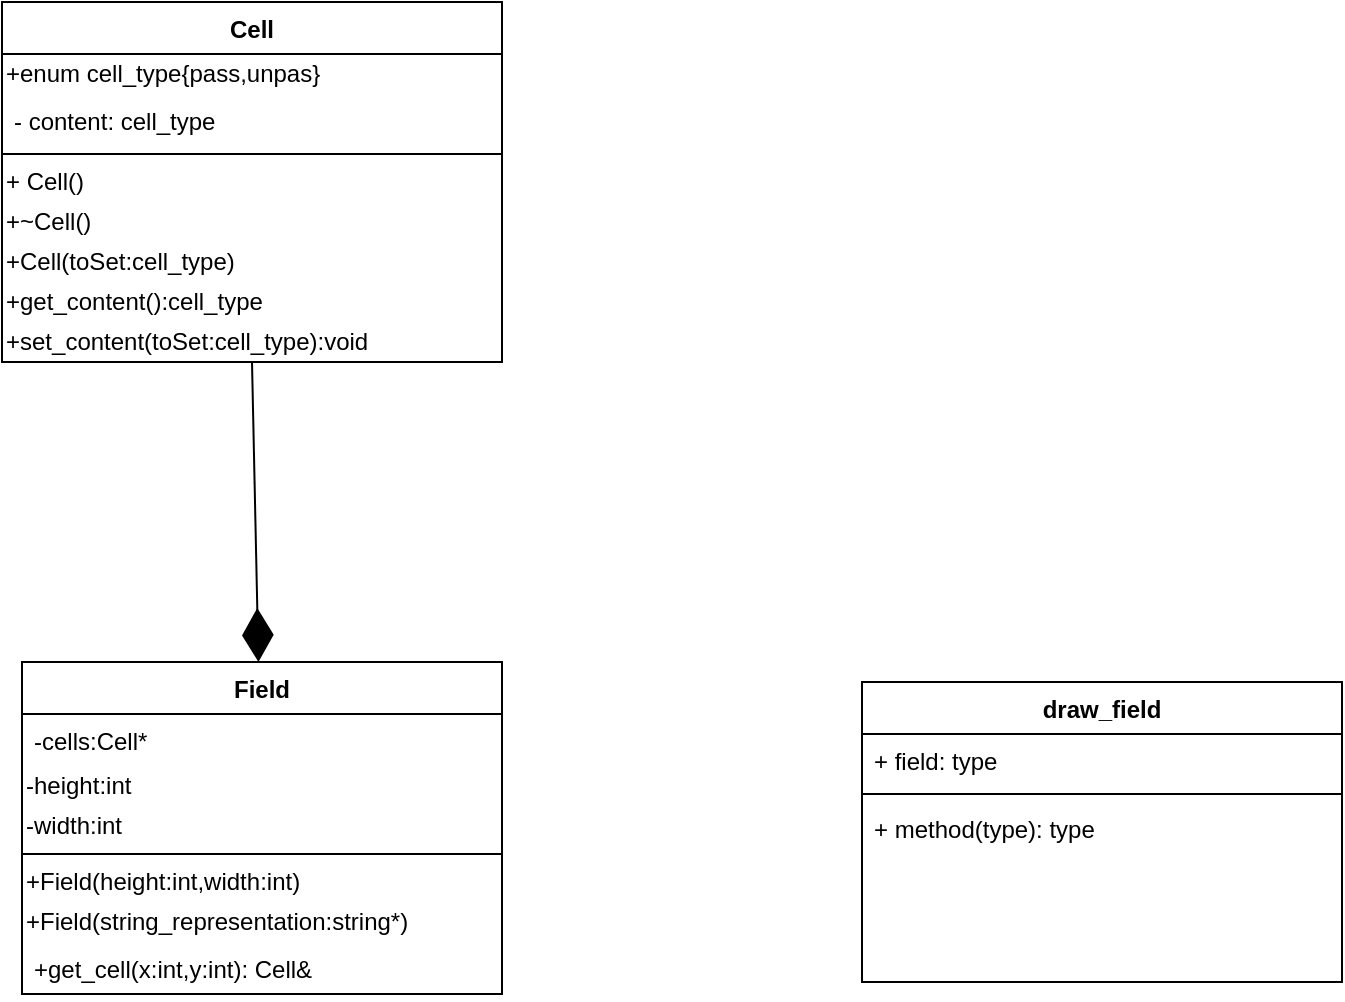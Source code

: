 <mxfile version="13.10.4" type="github">
  <diagram name="Page-1" id="e7e014a7-5840-1c2e-5031-d8a46d1fe8dd">
    <mxGraphModel dx="668" dy="406" grid="1" gridSize="10" guides="1" tooltips="1" connect="1" arrows="1" fold="1" page="1" pageScale="1" pageWidth="1169" pageHeight="826" background="#ffffff" math="0" shadow="0">
      <root>
        <mxCell id="0" />
        <mxCell id="1" parent="0" />
        <mxCell id="MpmSZw6heoh9v0yhd0qV-53" value="Cell" style="swimlane;fontStyle=1;align=center;verticalAlign=top;childLayout=stackLayout;horizontal=1;startSize=26;horizontalStack=0;resizeParent=1;resizeParentMax=0;resizeLast=0;collapsible=1;marginBottom=0;" vertex="1" parent="1">
          <mxGeometry x="70" y="220" width="250" height="180" as="geometry" />
        </mxCell>
        <mxCell id="MpmSZw6heoh9v0yhd0qV-70" value="&lt;div align=&quot;left&quot;&gt;+enum cell_type{pass,unpas}&lt;/div&gt;" style="text;html=1;strokeColor=none;fillColor=none;align=left;verticalAlign=middle;whiteSpace=wrap;rounded=0;" vertex="1" parent="MpmSZw6heoh9v0yhd0qV-53">
          <mxGeometry y="26" width="250" height="20" as="geometry" />
        </mxCell>
        <mxCell id="MpmSZw6heoh9v0yhd0qV-54" value="- content: cell_type" style="text;strokeColor=none;fillColor=none;align=left;verticalAlign=top;spacingLeft=4;spacingRight=4;overflow=hidden;rotatable=0;points=[[0,0.5],[1,0.5]];portConstraint=eastwest;" vertex="1" parent="MpmSZw6heoh9v0yhd0qV-53">
          <mxGeometry y="46" width="250" height="26" as="geometry" />
        </mxCell>
        <mxCell id="MpmSZw6heoh9v0yhd0qV-55" value="" style="line;strokeWidth=1;fillColor=none;align=left;verticalAlign=middle;spacingTop=-1;spacingLeft=3;spacingRight=3;rotatable=0;labelPosition=right;points=[];portConstraint=eastwest;" vertex="1" parent="MpmSZw6heoh9v0yhd0qV-53">
          <mxGeometry y="72" width="250" height="8" as="geometry" />
        </mxCell>
        <mxCell id="MpmSZw6heoh9v0yhd0qV-74" value="&lt;div align=&quot;left&quot;&gt;+ Cell()&lt;/div&gt;" style="text;html=1;strokeColor=none;fillColor=none;align=left;verticalAlign=middle;whiteSpace=wrap;rounded=0;" vertex="1" parent="MpmSZw6heoh9v0yhd0qV-53">
          <mxGeometry y="80" width="250" height="20" as="geometry" />
        </mxCell>
        <mxCell id="MpmSZw6heoh9v0yhd0qV-67" value="&lt;div align=&quot;left&quot;&gt;+~Cell()&lt;/div&gt;" style="text;html=1;strokeColor=none;fillColor=none;align=left;verticalAlign=middle;whiteSpace=wrap;rounded=0;" vertex="1" parent="MpmSZw6heoh9v0yhd0qV-53">
          <mxGeometry y="100" width="250" height="20" as="geometry" />
        </mxCell>
        <mxCell id="MpmSZw6heoh9v0yhd0qV-66" value="&lt;div align=&quot;left&quot;&gt;+Cell(toSet:cell_type)&lt;/div&gt;" style="text;html=1;strokeColor=none;fillColor=none;align=left;verticalAlign=middle;whiteSpace=wrap;rounded=0;" vertex="1" parent="MpmSZw6heoh9v0yhd0qV-53">
          <mxGeometry y="120" width="250" height="20" as="geometry" />
        </mxCell>
        <mxCell id="MpmSZw6heoh9v0yhd0qV-69" value="&lt;div align=&quot;left&quot;&gt;+get_content():cell_type&lt;/div&gt;" style="text;html=1;strokeColor=none;fillColor=none;align=left;verticalAlign=middle;whiteSpace=wrap;rounded=0;" vertex="1" parent="MpmSZw6heoh9v0yhd0qV-53">
          <mxGeometry y="140" width="250" height="20" as="geometry" />
        </mxCell>
        <mxCell id="MpmSZw6heoh9v0yhd0qV-75" value="&lt;div align=&quot;left&quot;&gt;+set_content(toSet:cell_type):void&lt;br&gt;&lt;/div&gt;" style="text;html=1;strokeColor=none;fillColor=none;align=left;verticalAlign=middle;whiteSpace=wrap;rounded=0;" vertex="1" parent="MpmSZw6heoh9v0yhd0qV-53">
          <mxGeometry y="160" width="250" height="20" as="geometry" />
        </mxCell>
        <mxCell id="MpmSZw6heoh9v0yhd0qV-57" value="Field" style="swimlane;fontStyle=1;align=center;verticalAlign=top;childLayout=stackLayout;horizontal=1;startSize=26;horizontalStack=0;resizeParent=1;resizeParentMax=0;resizeLast=0;collapsible=1;marginBottom=0;" vertex="1" parent="1">
          <mxGeometry x="80" y="550" width="240" height="166" as="geometry" />
        </mxCell>
        <mxCell id="MpmSZw6heoh9v0yhd0qV-58" value="-cells:Cell*" style="text;strokeColor=none;fillColor=none;align=left;verticalAlign=top;spacingLeft=4;spacingRight=4;overflow=hidden;rotatable=0;points=[[0,0.5],[1,0.5]];portConstraint=eastwest;" vertex="1" parent="MpmSZw6heoh9v0yhd0qV-57">
          <mxGeometry y="26" width="240" height="26" as="geometry" />
        </mxCell>
        <mxCell id="MpmSZw6heoh9v0yhd0qV-64" value="&lt;div align=&quot;left&quot;&gt;-height:int&lt;br&gt;&lt;/div&gt;" style="text;html=1;strokeColor=none;fillColor=none;align=left;verticalAlign=middle;whiteSpace=wrap;rounded=0;" vertex="1" parent="MpmSZw6heoh9v0yhd0qV-57">
          <mxGeometry y="52" width="240" height="20" as="geometry" />
        </mxCell>
        <mxCell id="MpmSZw6heoh9v0yhd0qV-65" value="&lt;div align=&quot;left&quot;&gt;-width:int&lt;/div&gt;" style="text;html=1;strokeColor=none;fillColor=none;align=left;verticalAlign=middle;whiteSpace=wrap;rounded=0;" vertex="1" parent="MpmSZw6heoh9v0yhd0qV-57">
          <mxGeometry y="72" width="240" height="20" as="geometry" />
        </mxCell>
        <mxCell id="MpmSZw6heoh9v0yhd0qV-59" value="" style="line;strokeWidth=1;fillColor=none;align=left;verticalAlign=middle;spacingTop=-1;spacingLeft=3;spacingRight=3;rotatable=0;labelPosition=right;points=[];portConstraint=eastwest;" vertex="1" parent="MpmSZw6heoh9v0yhd0qV-57">
          <mxGeometry y="92" width="240" height="8" as="geometry" />
        </mxCell>
        <mxCell id="MpmSZw6heoh9v0yhd0qV-81" value="&lt;div align=&quot;left&quot;&gt;+Field(height:int,width:int)&lt;/div&gt;" style="text;html=1;strokeColor=none;fillColor=none;align=left;verticalAlign=middle;whiteSpace=wrap;rounded=0;" vertex="1" parent="MpmSZw6heoh9v0yhd0qV-57">
          <mxGeometry y="100" width="240" height="20" as="geometry" />
        </mxCell>
        <mxCell id="MpmSZw6heoh9v0yhd0qV-82" value="&lt;div align=&quot;left&quot;&gt;+Field(string_representation:string*)&lt;/div&gt;" style="text;html=1;strokeColor=none;fillColor=none;align=left;verticalAlign=middle;whiteSpace=wrap;rounded=0;" vertex="1" parent="MpmSZw6heoh9v0yhd0qV-57">
          <mxGeometry y="120" width="240" height="20" as="geometry" />
        </mxCell>
        <mxCell id="MpmSZw6heoh9v0yhd0qV-60" value="+get_cell(x:int,y:int): Cell&amp; " style="text;strokeColor=none;fillColor=none;align=left;verticalAlign=top;spacingLeft=4;spacingRight=4;overflow=hidden;rotatable=0;points=[[0,0.5],[1,0.5]];portConstraint=eastwest;" vertex="1" parent="MpmSZw6heoh9v0yhd0qV-57">
          <mxGeometry y="140" width="240" height="26" as="geometry" />
        </mxCell>
        <mxCell id="MpmSZw6heoh9v0yhd0qV-76" value="" style="endArrow=diamondThin;endFill=1;endSize=24;html=1;exitX=0.5;exitY=1;exitDx=0;exitDy=0;" edge="1" parent="1" source="MpmSZw6heoh9v0yhd0qV-75" target="MpmSZw6heoh9v0yhd0qV-57">
          <mxGeometry width="160" relative="1" as="geometry">
            <mxPoint x="160" y="520" as="sourcePoint" />
            <mxPoint x="320" y="520" as="targetPoint" />
          </mxGeometry>
        </mxCell>
        <mxCell id="MpmSZw6heoh9v0yhd0qV-77" value="draw_field" style="swimlane;fontStyle=1;align=center;verticalAlign=top;childLayout=stackLayout;horizontal=1;startSize=26;horizontalStack=0;resizeParent=1;resizeParentMax=0;resizeLast=0;collapsible=1;marginBottom=0;" vertex="1" parent="1">
          <mxGeometry x="500" y="560" width="240" height="150" as="geometry" />
        </mxCell>
        <mxCell id="MpmSZw6heoh9v0yhd0qV-78" value="+ field: type" style="text;strokeColor=none;fillColor=none;align=left;verticalAlign=top;spacingLeft=4;spacingRight=4;overflow=hidden;rotatable=0;points=[[0,0.5],[1,0.5]];portConstraint=eastwest;" vertex="1" parent="MpmSZw6heoh9v0yhd0qV-77">
          <mxGeometry y="26" width="240" height="26" as="geometry" />
        </mxCell>
        <mxCell id="MpmSZw6heoh9v0yhd0qV-79" value="" style="line;strokeWidth=1;fillColor=none;align=left;verticalAlign=middle;spacingTop=-1;spacingLeft=3;spacingRight=3;rotatable=0;labelPosition=right;points=[];portConstraint=eastwest;" vertex="1" parent="MpmSZw6heoh9v0yhd0qV-77">
          <mxGeometry y="52" width="240" height="8" as="geometry" />
        </mxCell>
        <mxCell id="MpmSZw6heoh9v0yhd0qV-80" value="+ method(type): type" style="text;strokeColor=none;fillColor=none;align=left;verticalAlign=top;spacingLeft=4;spacingRight=4;overflow=hidden;rotatable=0;points=[[0,0.5],[1,0.5]];portConstraint=eastwest;" vertex="1" parent="MpmSZw6heoh9v0yhd0qV-77">
          <mxGeometry y="60" width="240" height="90" as="geometry" />
        </mxCell>
      </root>
    </mxGraphModel>
  </diagram>
</mxfile>
